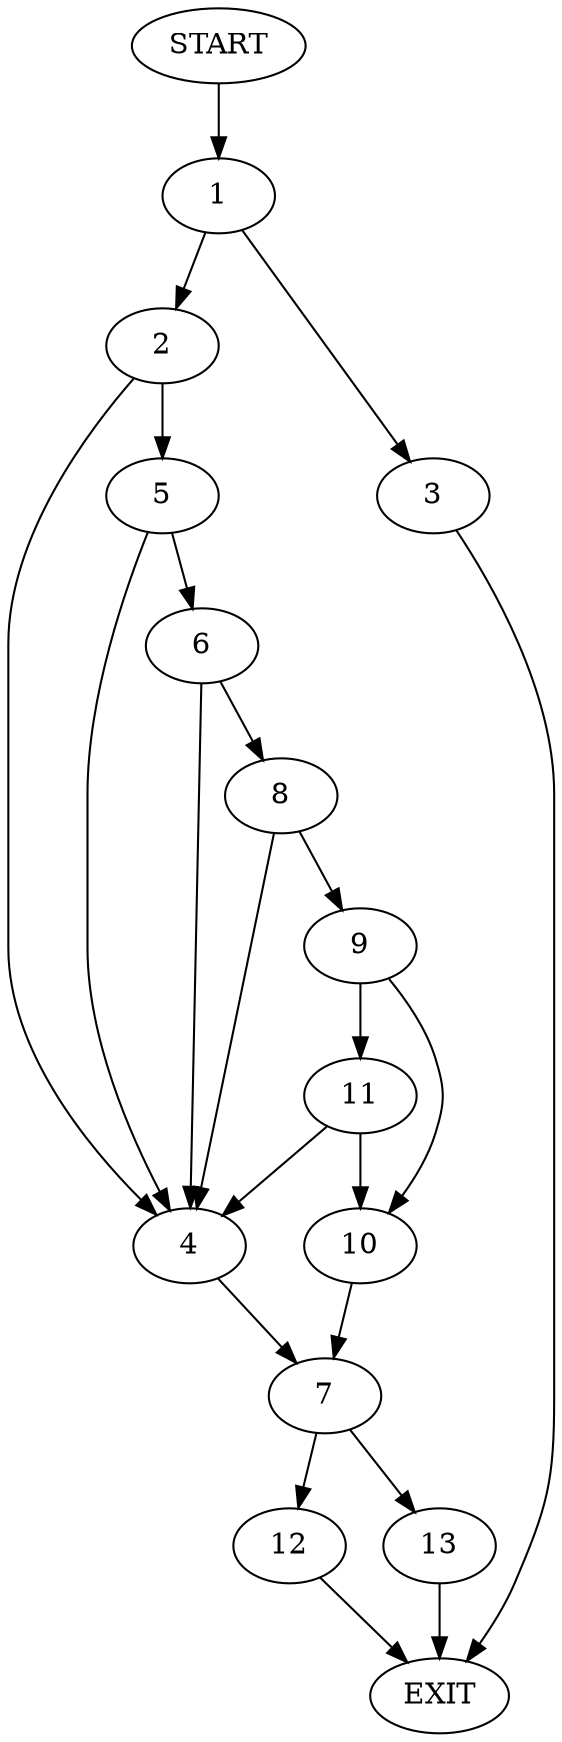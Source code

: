 digraph {
0 [label="START"]
14 [label="EXIT"]
0 -> 1
1 -> 2
1 -> 3
3 -> 14
2 -> 4
2 -> 5
5 -> 4
5 -> 6
4 -> 7
6 -> 4
6 -> 8
8 -> 4
8 -> 9
9 -> 10
9 -> 11
10 -> 7
11 -> 4
11 -> 10
7 -> 12
7 -> 13
13 -> 14
12 -> 14
}
